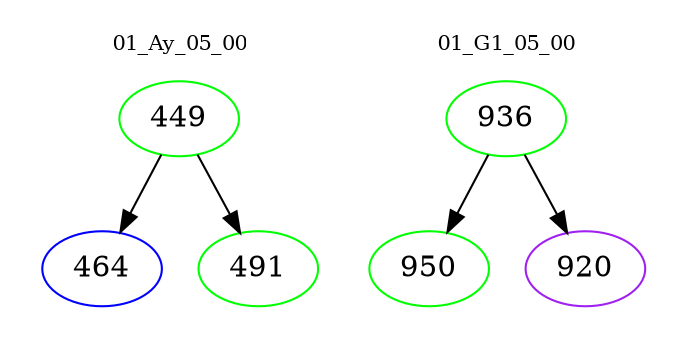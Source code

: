 digraph{
subgraph cluster_0 {
color = white
label = "01_Ay_05_00";
fontsize=10;
T0_449 [label="449", color="green"]
T0_449 -> T0_464 [color="black"]
T0_464 [label="464", color="blue"]
T0_449 -> T0_491 [color="black"]
T0_491 [label="491", color="green"]
}
subgraph cluster_1 {
color = white
label = "01_G1_05_00";
fontsize=10;
T1_936 [label="936", color="green"]
T1_936 -> T1_950 [color="black"]
T1_950 [label="950", color="green"]
T1_936 -> T1_920 [color="black"]
T1_920 [label="920", color="purple"]
}
}

